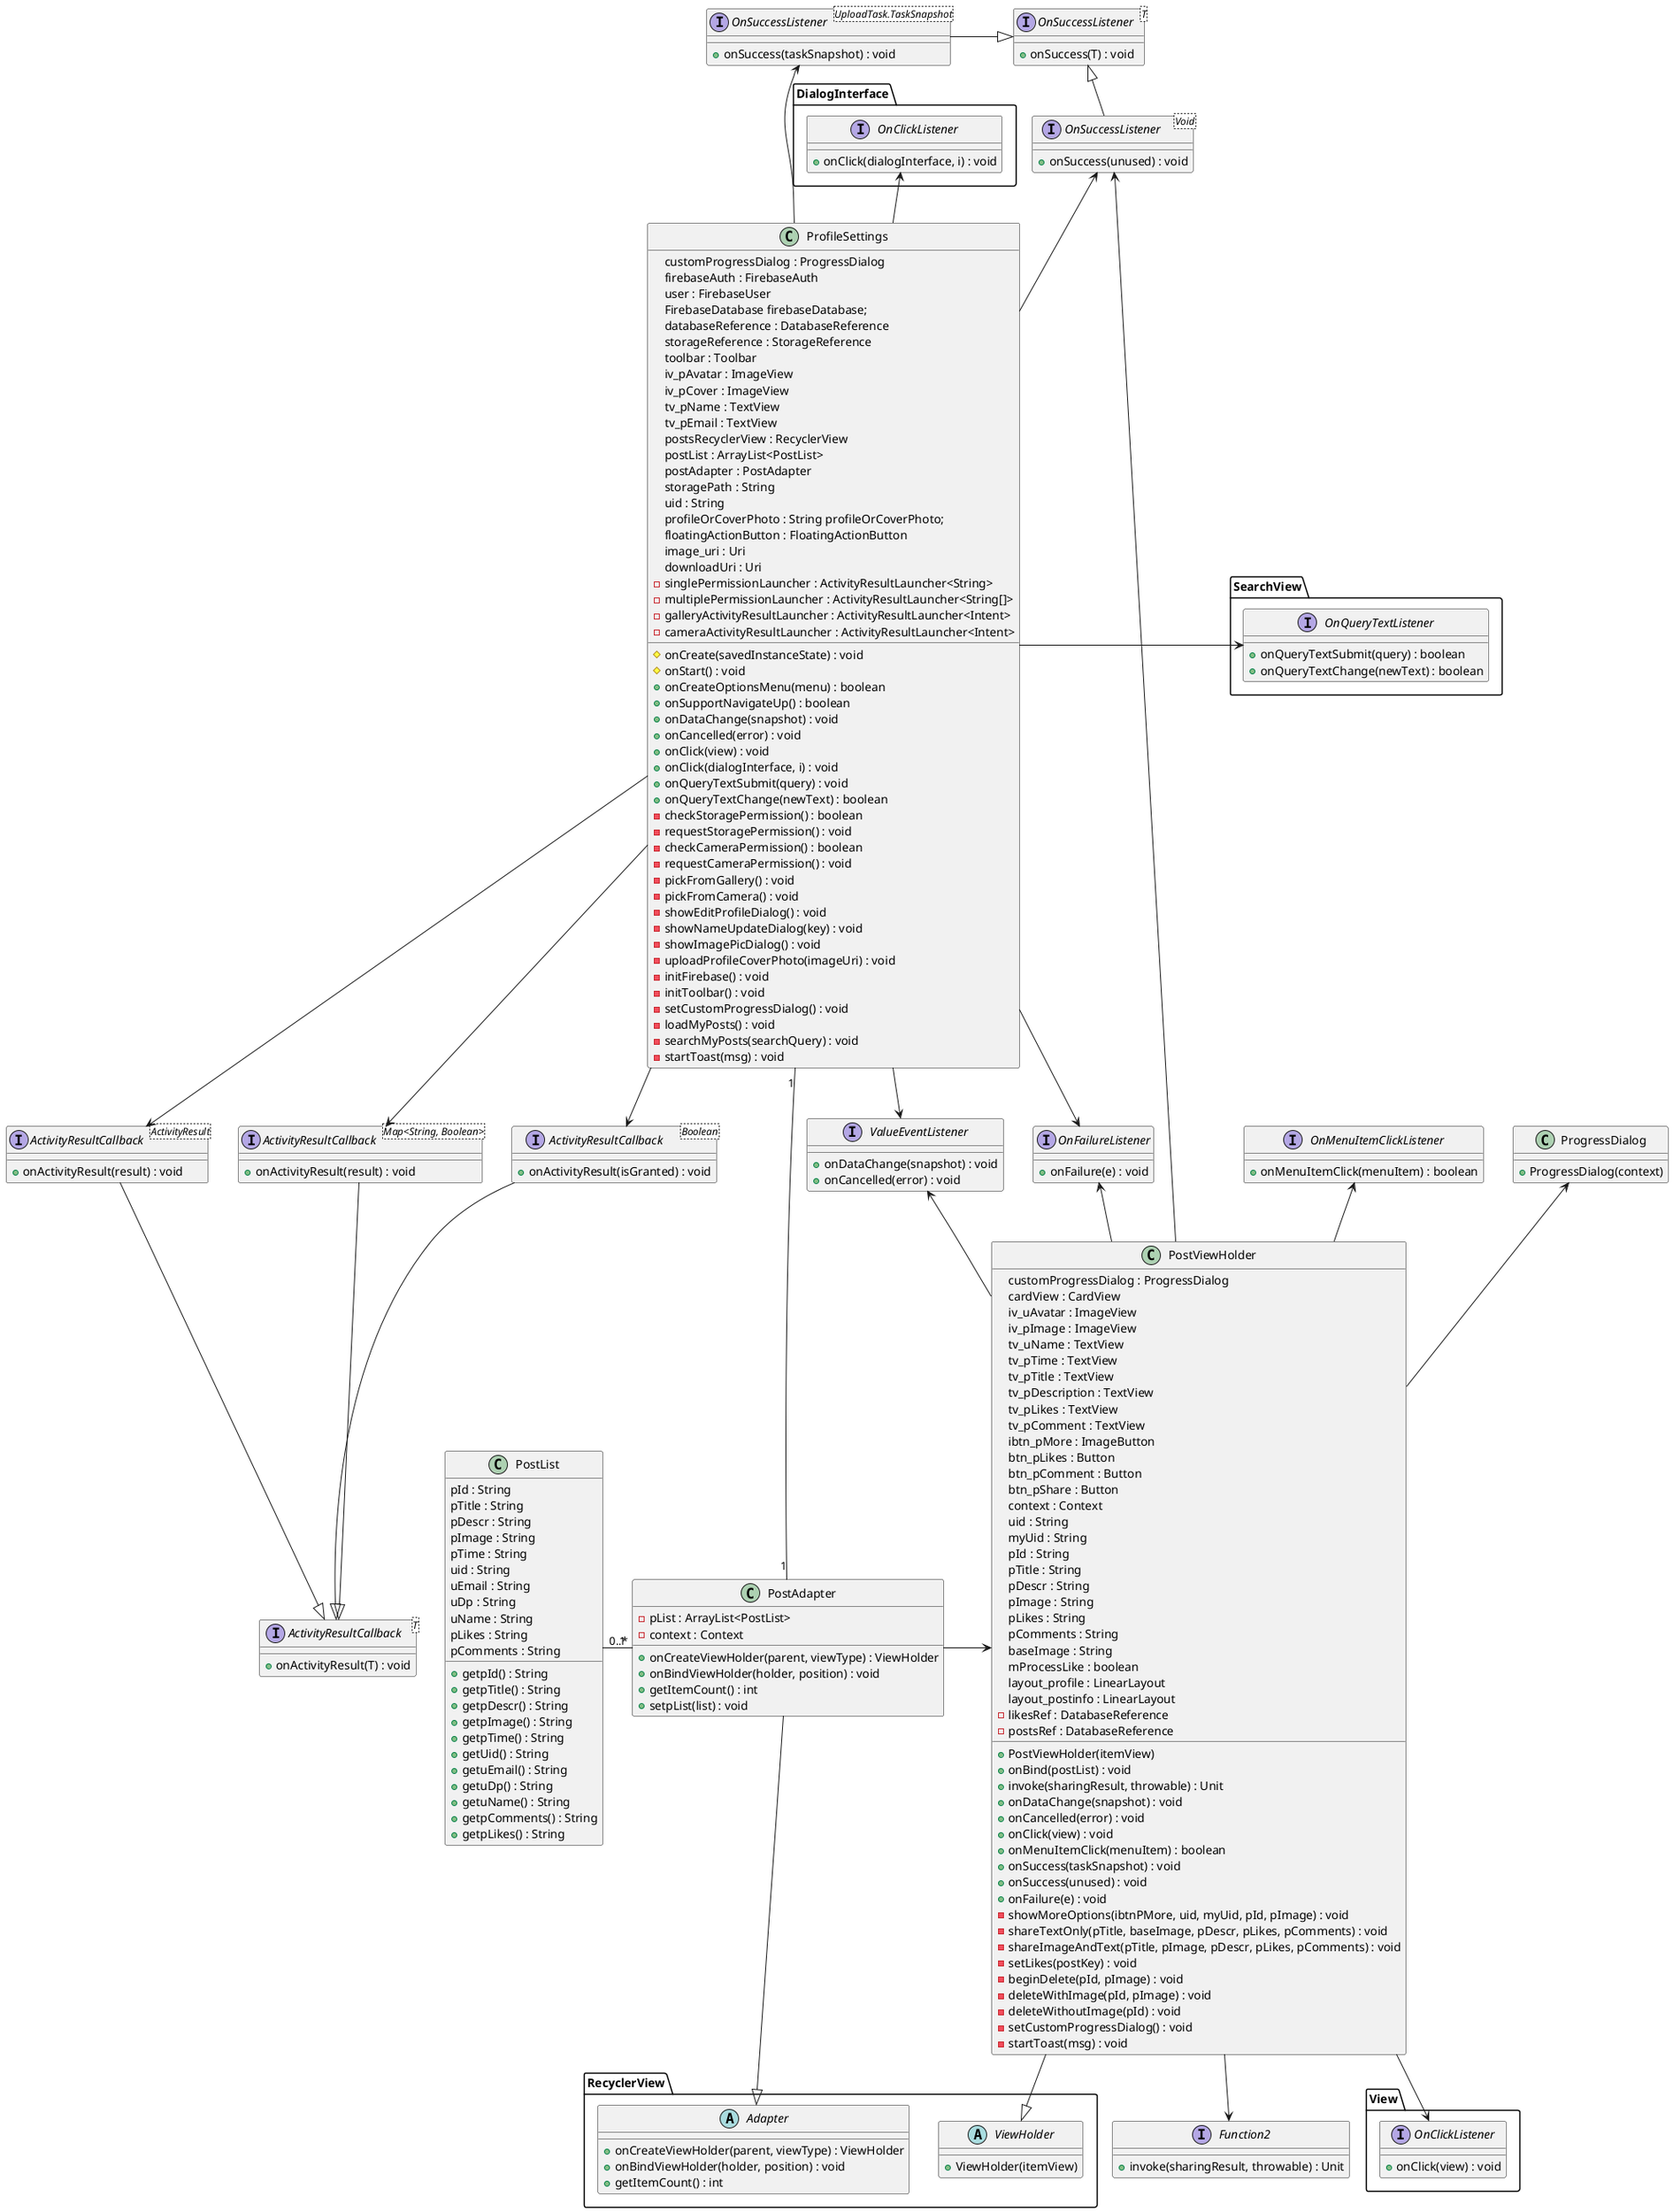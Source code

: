 @startuml
PostAdapter -down-|> RecyclerView.Adapter
PostViewHolder -down-|> RecyclerView.ViewHolder
PostAdapter "1"-left-"0..*" PostList
PostAdapter -> PostViewHolder
PostViewHolder -up-> ProgressDialog
PostViewHolder --> Function2
PostViewHolder -up-> OnMenuItemClickListener
PostViewHolder -up-> OnSuccessListener_v
PostViewHolder -up-> OnFailureListener
PostViewHolder -up-> ValueEventListener
PostViewHolder -down-> View.OnClickListener

ProfileSettings "1"--"1" PostAdapter
ProfileSettings -up-> OnSuccessListener_u
ProfileSettings -up-> OnSuccessListener_v
ProfileSettings --> ValueEventListener
ProfileSettings --> OnFailureListener
ProfileSettings --> ActivityResultCallback_Map
ProfileSettings --> ActivityResultCallback_ActivityResult
ProfileSettings --> ActivityResultCallback_boolean
ProfileSettings -right-> SearchView.OnQueryTextListener
ProfileSettings -up-> DialogInterface.OnClickListener
class ProfileSettings {
    customProgressDialog : ProgressDialog
    firebaseAuth : FirebaseAuth
    user : FirebaseUser
    FirebaseDatabase firebaseDatabase;
    databaseReference : DatabaseReference
    storageReference : StorageReference
    toolbar : Toolbar
    iv_pAvatar : ImageView
    iv_pCover : ImageView
    tv_pName : TextView
    tv_pEmail : TextView
    postsRecyclerView : RecyclerView
    postList : ArrayList<PostList>
    postAdapter : PostAdapter
    storagePath : String
    uid : String
    profileOrCoverPhoto : String profileOrCoverPhoto;
    floatingActionButton : FloatingActionButton
    image_uri : Uri
    downloadUri : Uri
    -singlePermissionLauncher : ActivityResultLauncher<String>
    -multiplePermissionLauncher : ActivityResultLauncher<String[]>
    -galleryActivityResultLauncher : ActivityResultLauncher<Intent>
    -cameraActivityResultLauncher : ActivityResultLauncher<Intent>

    #onCreate(savedInstanceState) : void
    #onStart() : void
    +onCreateOptionsMenu(menu) : boolean
    +onSupportNavigateUp() : boolean
    +onDataChange(snapshot) : void
    +onCancelled(error) : void
    +onClick(view) : void
    +onClick(dialogInterface, i) : void
    +onQueryTextSubmit(query) : void
    +onQueryTextChange(newText) : boolean
    -checkStoragePermission() : boolean
    -requestStoragePermission() : void
    -checkCameraPermission() : boolean
    -requestCameraPermission() : void
    -pickFromGallery() : void
    -pickFromCamera() : void
    -showEditProfileDialog() : void
    -showNameUpdateDialog(key) : void
    -showImagePicDialog() : void
    -uploadProfileCoverPhoto(imageUri) : void
    -initFirebase() : void
    -initToolbar() : void
    -setCustomProgressDialog() : void
    -loadMyPosts() : void
    -searchMyPosts(searchQuery) : void
    -startToast(msg) : void
}


namespace RecyclerView {
    abstract class Adapter{
        +onCreateViewHolder(parent, viewType) : ViewHolder
        +onBindViewHolder(holder, position) : void
        +getItemCount() : int
    }
    abstract class ViewHolder{
        +ViewHolder(itemView)
    }
}
class PostAdapter {
    -pList : ArrayList<PostList>
    -context : Context

    +onCreateViewHolder(parent, viewType) : ViewHolder
    +onBindViewHolder(holder, position) : void
    +getItemCount() : int
    +setpList(list) : void
}
class PostViewHolder {
    customProgressDialog : ProgressDialog
    cardView : CardView
    iv_uAvatar : ImageView
    iv_pImage : ImageView
    tv_uName : TextView
    tv_pTime : TextView
    tv_pTitle : TextView
    tv_pDescription : TextView
    tv_pLikes : TextView
    tv_pComment : TextView
    ibtn_pMore : ImageButton
    btn_pLikes : Button
    btn_pComment : Button
    btn_pShare : Button
    context : Context
    uid : String
    myUid : String
    pId : String
    pTitle : String
    pDescr : String
    pImage : String
    pLikes : String
    pComments : String
    baseImage : String
    mProcessLike : boolean
    layout_profile : LinearLayout
    layout_postinfo : LinearLayout
    -likesRef : DatabaseReference
    -postsRef : DatabaseReference

    +PostViewHolder(itemView)
    +onBind(postList) : void
    +invoke(sharingResult, throwable) : Unit
    +onDataChange(snapshot) : void
    +onCancelled(error) : void
    +onClick(view) : void
    +onMenuItemClick(menuItem) : boolean
    +onSuccess(taskSnapshot) : void
    +onSuccess(unused) : void
    +onFailure(e) : void
    -showMoreOptions(ibtnPMore, uid, myUid, pId, pImage) : void
    -shareTextOnly(pTitle, baseImage, pDescr, pLikes, pComments) : void
    -shareImageAndText(pTitle, pImage, pDescr, pLikes, pComments) : void
    -setLikes(postKey) : void
    -beginDelete(pId, pImage) : void
    -deleteWithImage(pId, pImage) : void
    -deleteWithoutImage(pId) : void
    -setCustomProgressDialog() : void
    -startToast(msg) : void
}

class PostList {
    pId : String
    pTitle : String
    pDescr : String
    pImage : String
    pTime : String
    uid : String
    uEmail : String
    uDp : String
    uName : String
    pLikes : String
    pComments : String

    +getpId() : String
    +getpTitle() : String
    +getpDescr() : String
    +getpImage() : String
    +getpTime() : String
    +getUid() : String
    +getuEmail() : String
    +getuDp() : String
    +getuName() : String
    +getpComments() : String
    +getpLikes() : String
}



interface SearchView.OnQueryTextListener {
    +onQueryTextSubmit(query) : boolean
    +onQueryTextChange(newText) : boolean
}
interface ValueEventListener {
    +onDataChange(snapshot) : void
    +onCancelled(error) : void
}
interface View.OnClickListener {
    +onClick(view) : void
}
interface DialogInterface.OnClickListener {
    +onClick(dialogInterface, i) : void
}
class ProgressDialog {
    +ProgressDialog(context)
}



interface "ActivityResultCallback<T>" as ActivityResultCallback_t {
    +onActivityResult(T) : void
}
interface "ActivityResultCallback<Boolean>" as ActivityResultCallback_boolean{
    +onActivityResult(isGranted) : void
}
interface "ActivityResultCallback<Map<String, Boolean>>" as ActivityResultCallback_Map{
    +onActivityResult(result) : void
}
interface "ActivityResultCallback<ActivityResult>" as ActivityResultCallback_ActivityResult{
    +onActivityResult(result) : void
}
ActivityResultCallback_t <|-up- ActivityResultCallback_boolean
ActivityResultCallback_t <|-up- ActivityResultCallback_Map
ActivityResultCallback_t <|-up- ActivityResultCallback_ActivityResult


interface "OnSuccessListener<T>" as OnSuccessListener_t {
    +onSuccess(T) : void
}
interface "OnSuccessListener<UploadTask.TaskSnapshot>" as OnSuccessListener_u {
    +onSuccess(taskSnapshot) : void
}
interface "OnSuccessListener<Void>" as OnSuccessListener_v {
    +onSuccess(unused) : void
}
OnSuccessListener_t <|-left- OnSuccessListener_u
OnSuccessListener_t <|-down- OnSuccessListener_v


interface OnFailureListener {
    +onFailure(e) : void
}

interface Function2 {
    +invoke(sharingResult, throwable) : Unit
}
interface OnMenuItemClickListener {
    +onMenuItemClick(menuItem) : boolean
}
@enduml